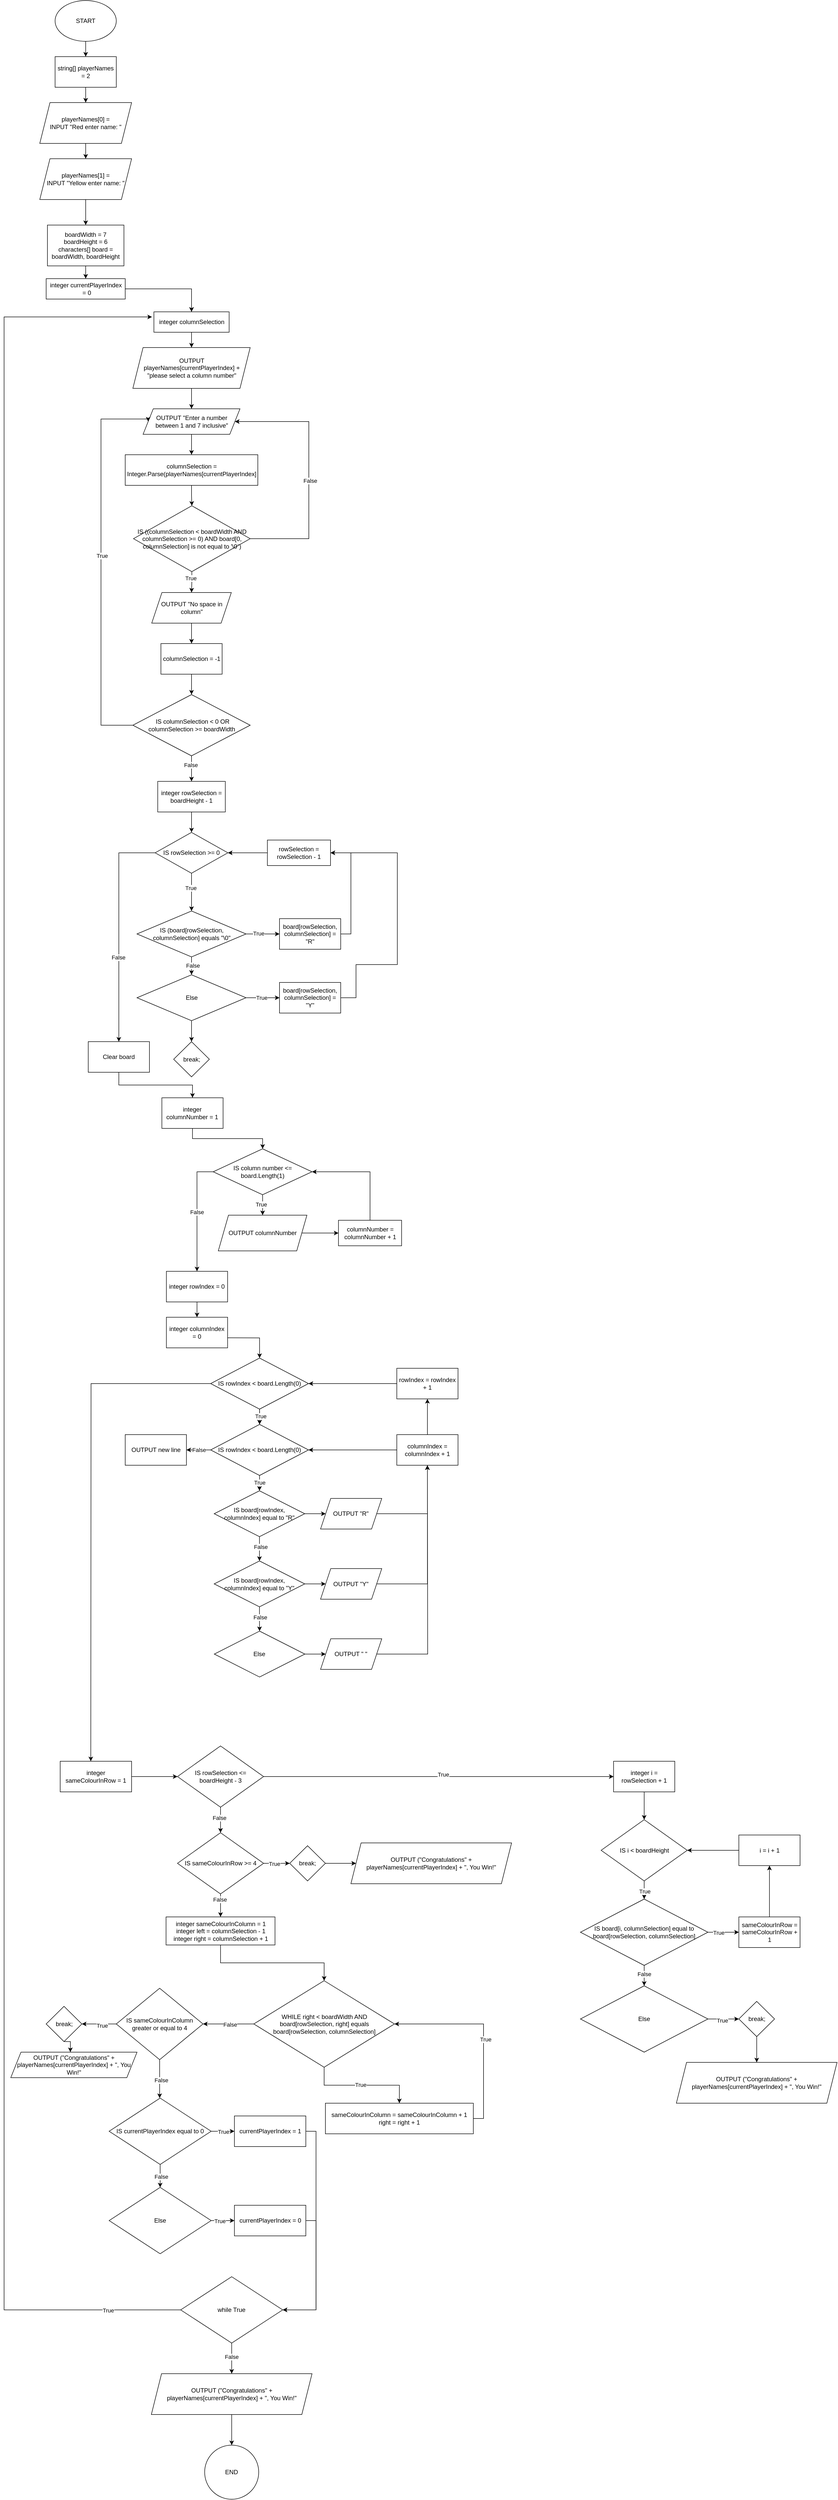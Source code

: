 <mxfile version="24.8.4">
  <diagram name="Page-1" id="pjpewN-Yp3IfkavCzUZb">
    <mxGraphModel dx="3585" dy="1865" grid="1" gridSize="10" guides="1" tooltips="1" connect="1" arrows="1" fold="1" page="1" pageScale="1" pageWidth="827" pageHeight="1169" math="0" shadow="0">
      <root>
        <mxCell id="0" />
        <mxCell id="1" parent="0" />
        <mxCell id="Q1-f9T-6cVv30_R7d4om-7" style="edgeStyle=orthogonalEdgeStyle;rounded=0;orthogonalLoop=1;jettySize=auto;html=1;exitX=0.5;exitY=1;exitDx=0;exitDy=0;entryX=0.5;entryY=0;entryDx=0;entryDy=0;" parent="1" source="JSjSHIye_wGC4dCE1tIP-1" target="Q1-f9T-6cVv30_R7d4om-3" edge="1">
          <mxGeometry relative="1" as="geometry" />
        </mxCell>
        <mxCell id="JSjSHIye_wGC4dCE1tIP-1" value="&lt;div&gt;START&lt;/div&gt;" style="ellipse;whiteSpace=wrap;html=1;labelBackgroundColor=none;" parent="1" vertex="1">
          <mxGeometry x="110" y="20" width="120" height="80" as="geometry" />
        </mxCell>
        <mxCell id="Q1-f9T-6cVv30_R7d4om-9" style="edgeStyle=orthogonalEdgeStyle;rounded=0;orthogonalLoop=1;jettySize=auto;html=1;exitX=0.5;exitY=1;exitDx=0;exitDy=0;entryX=0.5;entryY=0;entryDx=0;entryDy=0;" parent="1" source="Q1-f9T-6cVv30_R7d4om-1" target="Q1-f9T-6cVv30_R7d4om-4" edge="1">
          <mxGeometry relative="1" as="geometry" />
        </mxCell>
        <mxCell id="Q1-f9T-6cVv30_R7d4om-1" value="&lt;div&gt;&lt;div&gt;playerNames[0] =&lt;br&gt;&lt;/div&gt;INPUT &quot;Red enter name: &quot;&lt;/div&gt;" style="shape=parallelogram;perimeter=parallelogramPerimeter;whiteSpace=wrap;html=1;fixedSize=1;" parent="1" vertex="1">
          <mxGeometry x="80" y="220" width="180" height="80" as="geometry" />
        </mxCell>
        <mxCell id="Q1-f9T-6cVv30_R7d4om-8" style="edgeStyle=orthogonalEdgeStyle;rounded=0;orthogonalLoop=1;jettySize=auto;html=1;exitX=0.5;exitY=1;exitDx=0;exitDy=0;entryX=0.5;entryY=0;entryDx=0;entryDy=0;" parent="1" source="Q1-f9T-6cVv30_R7d4om-3" target="Q1-f9T-6cVv30_R7d4om-1" edge="1">
          <mxGeometry relative="1" as="geometry" />
        </mxCell>
        <mxCell id="Q1-f9T-6cVv30_R7d4om-3" value="string[] playerNames = 2" style="rounded=0;whiteSpace=wrap;html=1;" parent="1" vertex="1">
          <mxGeometry x="110" y="130" width="120" height="60" as="geometry" />
        </mxCell>
        <mxCell id="Q1-f9T-6cVv30_R7d4om-10" style="edgeStyle=orthogonalEdgeStyle;rounded=0;orthogonalLoop=1;jettySize=auto;html=1;exitX=0.5;exitY=1;exitDx=0;exitDy=0;entryX=0.5;entryY=0;entryDx=0;entryDy=0;" parent="1" source="Q1-f9T-6cVv30_R7d4om-4" target="Q1-f9T-6cVv30_R7d4om-5" edge="1">
          <mxGeometry relative="1" as="geometry" />
        </mxCell>
        <mxCell id="Q1-f9T-6cVv30_R7d4om-4" value="&lt;div&gt;playerNames[1] =&lt;br&gt;&lt;/div&gt;INPUT &quot;Yellow enter name: &quot;" style="shape=parallelogram;perimeter=parallelogramPerimeter;whiteSpace=wrap;html=1;fixedSize=1;" parent="1" vertex="1">
          <mxGeometry x="80" y="330" width="180" height="80" as="geometry" />
        </mxCell>
        <mxCell id="Q1-f9T-6cVv30_R7d4om-16" style="edgeStyle=orthogonalEdgeStyle;rounded=0;orthogonalLoop=1;jettySize=auto;html=1;exitX=0.5;exitY=1;exitDx=0;exitDy=0;entryX=0.5;entryY=0;entryDx=0;entryDy=0;" parent="1" source="Q1-f9T-6cVv30_R7d4om-5" target="Q1-f9T-6cVv30_R7d4om-15" edge="1">
          <mxGeometry relative="1" as="geometry" />
        </mxCell>
        <mxCell id="Q1-f9T-6cVv30_R7d4om-5" value="&lt;div&gt;boardWidth = 7&lt;/div&gt;&lt;div&gt;boardHeight = 6&lt;/div&gt;&lt;div&gt;characters[] board = boardWidth, boardHeight&lt;br&gt;&lt;/div&gt;" style="rounded=0;whiteSpace=wrap;html=1;" parent="1" vertex="1">
          <mxGeometry x="95" y="460" width="150" height="80" as="geometry" />
        </mxCell>
        <mxCell id="Q1-f9T-6cVv30_R7d4om-18" style="edgeStyle=orthogonalEdgeStyle;rounded=0;orthogonalLoop=1;jettySize=auto;html=1;exitX=0.5;exitY=1;exitDx=0;exitDy=0;entryX=0.5;entryY=0;entryDx=0;entryDy=0;" parent="1" source="Q1-f9T-6cVv30_R7d4om-12" target="Q1-f9T-6cVv30_R7d4om-14" edge="1">
          <mxGeometry relative="1" as="geometry" />
        </mxCell>
        <mxCell id="Q1-f9T-6cVv30_R7d4om-12" value="&lt;div&gt;integer columnSelection&lt;/div&gt;" style="rounded=0;whiteSpace=wrap;html=1;" parent="1" vertex="1">
          <mxGeometry x="303.75" y="630" width="147.5" height="40" as="geometry" />
        </mxCell>
        <mxCell id="Q1-f9T-6cVv30_R7d4om-27" style="edgeStyle=orthogonalEdgeStyle;rounded=0;orthogonalLoop=1;jettySize=auto;html=1;exitX=0.5;exitY=1;exitDx=0;exitDy=0;entryX=0.5;entryY=0;entryDx=0;entryDy=0;" parent="1" source="Q1-f9T-6cVv30_R7d4om-14" target="Q1-f9T-6cVv30_R7d4om-24" edge="1">
          <mxGeometry relative="1" as="geometry" />
        </mxCell>
        <mxCell id="Q1-f9T-6cVv30_R7d4om-14" value="OUTPUT playerNames[currentPlayerIndex] + &quot;please select a column number&quot;" style="shape=parallelogram;perimeter=parallelogramPerimeter;whiteSpace=wrap;html=1;fixedSize=1;" parent="1" vertex="1">
          <mxGeometry x="262.5" y="700" width="230" height="80" as="geometry" />
        </mxCell>
        <mxCell id="Q1-f9T-6cVv30_R7d4om-17" style="edgeStyle=orthogonalEdgeStyle;rounded=0;orthogonalLoop=1;jettySize=auto;html=1;exitX=0.5;exitY=1;exitDx=0;exitDy=0;entryX=0.5;entryY=0;entryDx=0;entryDy=0;" parent="1" target="Q1-f9T-6cVv30_R7d4om-12" edge="1">
          <mxGeometry relative="1" as="geometry">
            <mxPoint x="377.5" y="605" as="sourcePoint" />
          </mxGeometry>
        </mxCell>
        <mxCell id="2QlXgseeL8s3j6War9_M-63" style="edgeStyle=orthogonalEdgeStyle;rounded=0;orthogonalLoop=1;jettySize=auto;html=1;exitX=1;exitY=0.5;exitDx=0;exitDy=0;entryX=0.5;entryY=0;entryDx=0;entryDy=0;" edge="1" parent="1" source="Q1-f9T-6cVv30_R7d4om-15" target="Q1-f9T-6cVv30_R7d4om-12">
          <mxGeometry relative="1" as="geometry" />
        </mxCell>
        <mxCell id="Q1-f9T-6cVv30_R7d4om-15" value="&lt;div&gt;integer currentPlayerIndex&lt;/div&gt;&amp;nbsp;= 0" style="rounded=0;whiteSpace=wrap;html=1;" parent="1" vertex="1">
          <mxGeometry x="92.5" y="565" width="155" height="40" as="geometry" />
        </mxCell>
        <mxCell id="Q1-f9T-6cVv30_R7d4om-26" style="edgeStyle=orthogonalEdgeStyle;rounded=0;orthogonalLoop=1;jettySize=auto;html=1;exitX=0.5;exitY=1;exitDx=0;exitDy=0;entryX=0.5;entryY=0;entryDx=0;entryDy=0;" parent="1" source="Q1-f9T-6cVv30_R7d4om-24" target="Q1-f9T-6cVv30_R7d4om-25" edge="1">
          <mxGeometry relative="1" as="geometry" />
        </mxCell>
        <mxCell id="Q1-f9T-6cVv30_R7d4om-24" value="OUTPUT &quot;Enter a number between 1 and 7 inclusive&quot;" style="shape=parallelogram;perimeter=parallelogramPerimeter;whiteSpace=wrap;html=1;fixedSize=1;" parent="1" vertex="1">
          <mxGeometry x="282.5" y="820" width="190" height="50" as="geometry" />
        </mxCell>
        <mxCell id="Q1-f9T-6cVv30_R7d4om-29" style="edgeStyle=orthogonalEdgeStyle;rounded=0;orthogonalLoop=1;jettySize=auto;html=1;exitX=0.5;exitY=1;exitDx=0;exitDy=0;" parent="1" source="Q1-f9T-6cVv30_R7d4om-25" target="Q1-f9T-6cVv30_R7d4om-28" edge="1">
          <mxGeometry relative="1" as="geometry" />
        </mxCell>
        <mxCell id="Q1-f9T-6cVv30_R7d4om-25" value="columnSelection = Integer.Parse(playerNames[currentPlayerIndex] " style="rounded=0;whiteSpace=wrap;html=1;" parent="1" vertex="1">
          <mxGeometry x="247.5" y="910" width="260" height="60" as="geometry" />
        </mxCell>
        <mxCell id="Q1-f9T-6cVv30_R7d4om-45" style="edgeStyle=orthogonalEdgeStyle;rounded=0;orthogonalLoop=1;jettySize=auto;html=1;entryX=1;entryY=0.5;entryDx=0;entryDy=0;" parent="1" source="Q1-f9T-6cVv30_R7d4om-28" target="Q1-f9T-6cVv30_R7d4om-24" edge="1">
          <mxGeometry relative="1" as="geometry">
            <mxPoint x="607.5" y="850" as="targetPoint" />
            <Array as="points">
              <mxPoint x="607.5" y="845" />
            </Array>
          </mxGeometry>
        </mxCell>
        <mxCell id="Q1-f9T-6cVv30_R7d4om-46" value="False" style="edgeLabel;html=1;align=center;verticalAlign=middle;resizable=0;points=[];" parent="Q1-f9T-6cVv30_R7d4om-45" vertex="1" connectable="0">
          <mxGeometry x="-0.067" y="-2" relative="1" as="geometry">
            <mxPoint as="offset" />
          </mxGeometry>
        </mxCell>
        <mxCell id="Q1-f9T-6cVv30_R7d4om-48" style="edgeStyle=orthogonalEdgeStyle;rounded=0;orthogonalLoop=1;jettySize=auto;html=1;exitX=0.5;exitY=1;exitDx=0;exitDy=0;entryX=0.5;entryY=0;entryDx=0;entryDy=0;" parent="1" source="Q1-f9T-6cVv30_R7d4om-28" target="Q1-f9T-6cVv30_R7d4om-36" edge="1">
          <mxGeometry relative="1" as="geometry" />
        </mxCell>
        <mxCell id="Q1-f9T-6cVv30_R7d4om-49" value="True" style="edgeLabel;html=1;align=center;verticalAlign=middle;resizable=0;points=[];" parent="Q1-f9T-6cVv30_R7d4om-48" vertex="1" connectable="0">
          <mxGeometry x="-0.41" y="-2" relative="1" as="geometry">
            <mxPoint as="offset" />
          </mxGeometry>
        </mxCell>
        <mxCell id="Q1-f9T-6cVv30_R7d4om-28" value="IS ((columnSelection &amp;lt; boardWidth AND columnSelection &amp;gt;= 0) AND board[0, columnSelection] is not equal to &#39;\0`)" style="rhombus;whiteSpace=wrap;html=1;" parent="1" vertex="1">
          <mxGeometry x="263.76" y="1010" width="228.74" height="129" as="geometry" />
        </mxCell>
        <mxCell id="Q1-f9T-6cVv30_R7d4om-47" style="edgeStyle=orthogonalEdgeStyle;rounded=0;orthogonalLoop=1;jettySize=auto;html=1;exitX=0.5;exitY=1;exitDx=0;exitDy=0;entryX=0.5;entryY=0;entryDx=0;entryDy=0;" parent="1" source="Q1-f9T-6cVv30_R7d4om-36" target="Q1-f9T-6cVv30_R7d4om-37" edge="1">
          <mxGeometry relative="1" as="geometry" />
        </mxCell>
        <mxCell id="Q1-f9T-6cVv30_R7d4om-36" value="OUTPUT &quot;No space in column&quot;" style="shape=parallelogram;perimeter=parallelogramPerimeter;whiteSpace=wrap;html=1;fixedSize=1;" parent="1" vertex="1">
          <mxGeometry x="299.5" y="1180" width="156" height="60" as="geometry" />
        </mxCell>
        <mxCell id="2QlXgseeL8s3j6War9_M-5" style="edgeStyle=orthogonalEdgeStyle;rounded=0;orthogonalLoop=1;jettySize=auto;html=1;exitX=0.5;exitY=1;exitDx=0;exitDy=0;entryX=0.5;entryY=0;entryDx=0;entryDy=0;" edge="1" parent="1" source="Q1-f9T-6cVv30_R7d4om-37" target="Q1-f9T-6cVv30_R7d4om-50">
          <mxGeometry relative="1" as="geometry" />
        </mxCell>
        <mxCell id="Q1-f9T-6cVv30_R7d4om-37" value="columnSelection = -1" style="rounded=0;whiteSpace=wrap;html=1;" parent="1" vertex="1">
          <mxGeometry x="317.5" y="1280" width="120" height="60" as="geometry" />
        </mxCell>
        <mxCell id="2QlXgseeL8s3j6War9_M-3" style="edgeStyle=orthogonalEdgeStyle;rounded=0;orthogonalLoop=1;jettySize=auto;html=1;entryX=0;entryY=0.5;entryDx=0;entryDy=0;" edge="1" parent="1" source="Q1-f9T-6cVv30_R7d4om-50" target="Q1-f9T-6cVv30_R7d4om-24">
          <mxGeometry relative="1" as="geometry">
            <mxPoint x="160" y="840" as="targetPoint" />
            <Array as="points">
              <mxPoint x="200" y="1440" />
              <mxPoint x="200" y="840" />
              <mxPoint x="293" y="840" />
            </Array>
          </mxGeometry>
        </mxCell>
        <mxCell id="2QlXgseeL8s3j6War9_M-4" value="True" style="edgeLabel;html=1;align=center;verticalAlign=middle;resizable=0;points=[];" vertex="1" connectable="0" parent="2QlXgseeL8s3j6War9_M-3">
          <mxGeometry x="0.04" y="-2" relative="1" as="geometry">
            <mxPoint as="offset" />
          </mxGeometry>
        </mxCell>
        <mxCell id="2QlXgseeL8s3j6War9_M-7" style="edgeStyle=orthogonalEdgeStyle;rounded=0;orthogonalLoop=1;jettySize=auto;html=1;exitX=0.5;exitY=1;exitDx=0;exitDy=0;entryX=0.5;entryY=0;entryDx=0;entryDy=0;" edge="1" parent="1" source="Q1-f9T-6cVv30_R7d4om-50" target="2QlXgseeL8s3j6War9_M-6">
          <mxGeometry relative="1" as="geometry" />
        </mxCell>
        <mxCell id="2QlXgseeL8s3j6War9_M-8" value="False" style="edgeLabel;html=1;align=center;verticalAlign=middle;resizable=0;points=[];" vertex="1" connectable="0" parent="2QlXgseeL8s3j6War9_M-7">
          <mxGeometry x="-0.283" y="-2" relative="1" as="geometry">
            <mxPoint as="offset" />
          </mxGeometry>
        </mxCell>
        <mxCell id="Q1-f9T-6cVv30_R7d4om-50" value="&amp;nbsp;IS columnSelection &amp;lt; 0 OR columnSelection &amp;gt;= boardWidth" style="rhombus;whiteSpace=wrap;html=1;" parent="1" vertex="1">
          <mxGeometry x="262.5" y="1380" width="230" height="120" as="geometry" />
        </mxCell>
        <mxCell id="2QlXgseeL8s3j6War9_M-12" style="edgeStyle=orthogonalEdgeStyle;rounded=0;orthogonalLoop=1;jettySize=auto;html=1;exitX=0.5;exitY=1;exitDx=0;exitDy=0;entryX=0.5;entryY=0;entryDx=0;entryDy=0;" edge="1" parent="1" source="2QlXgseeL8s3j6War9_M-6" target="2QlXgseeL8s3j6War9_M-10">
          <mxGeometry relative="1" as="geometry" />
        </mxCell>
        <mxCell id="2QlXgseeL8s3j6War9_M-6" value="integer rowSelection = boardHeight - 1" style="rounded=0;whiteSpace=wrap;html=1;" vertex="1" parent="1">
          <mxGeometry x="311.25" y="1550" width="132.5" height="60" as="geometry" />
        </mxCell>
        <mxCell id="2QlXgseeL8s3j6War9_M-35" style="edgeStyle=orthogonalEdgeStyle;rounded=0;orthogonalLoop=1;jettySize=auto;html=1;exitX=0.5;exitY=1;exitDx=0;exitDy=0;entryX=0.5;entryY=0;entryDx=0;entryDy=0;" edge="1" parent="1" source="2QlXgseeL8s3j6War9_M-10" target="2QlXgseeL8s3j6War9_M-14">
          <mxGeometry relative="1" as="geometry" />
        </mxCell>
        <mxCell id="2QlXgseeL8s3j6War9_M-36" value="True" style="edgeLabel;html=1;align=center;verticalAlign=middle;resizable=0;points=[];" vertex="1" connectable="0" parent="2QlXgseeL8s3j6War9_M-35">
          <mxGeometry x="-0.232" y="-2" relative="1" as="geometry">
            <mxPoint as="offset" />
          </mxGeometry>
        </mxCell>
        <mxCell id="2QlXgseeL8s3j6War9_M-109" style="edgeStyle=orthogonalEdgeStyle;rounded=0;orthogonalLoop=1;jettySize=auto;html=1;exitX=0;exitY=0.5;exitDx=0;exitDy=0;entryX=0.5;entryY=0;entryDx=0;entryDy=0;" edge="1" parent="1" source="2QlXgseeL8s3j6War9_M-10" target="2QlXgseeL8s3j6War9_M-42">
          <mxGeometry relative="1" as="geometry" />
        </mxCell>
        <mxCell id="2QlXgseeL8s3j6War9_M-111" value="False" style="edgeLabel;html=1;align=center;verticalAlign=middle;resizable=0;points=[];" vertex="1" connectable="0" parent="2QlXgseeL8s3j6War9_M-109">
          <mxGeometry x="0.248" y="-1" relative="1" as="geometry">
            <mxPoint as="offset" />
          </mxGeometry>
        </mxCell>
        <mxCell id="2QlXgseeL8s3j6War9_M-10" value="IS rowSelection &amp;gt;= 0" style="rhombus;whiteSpace=wrap;html=1;" vertex="1" parent="1">
          <mxGeometry x="306.25" y="1650" width="142.5" height="80" as="geometry" />
        </mxCell>
        <mxCell id="2QlXgseeL8s3j6War9_M-18" style="edgeStyle=orthogonalEdgeStyle;rounded=0;orthogonalLoop=1;jettySize=auto;html=1;exitX=0.5;exitY=1;exitDx=0;exitDy=0;entryX=0.5;entryY=0;entryDx=0;entryDy=0;" edge="1" parent="1" source="2QlXgseeL8s3j6War9_M-14" target="2QlXgseeL8s3j6War9_M-17">
          <mxGeometry relative="1" as="geometry" />
        </mxCell>
        <mxCell id="2QlXgseeL8s3j6War9_M-38" value="False" style="edgeLabel;html=1;align=center;verticalAlign=middle;resizable=0;points=[];" vertex="1" connectable="0" parent="2QlXgseeL8s3j6War9_M-18">
          <mxGeometry x="-0.057" y="2" relative="1" as="geometry">
            <mxPoint as="offset" />
          </mxGeometry>
        </mxCell>
        <mxCell id="2QlXgseeL8s3j6War9_M-23" style="edgeStyle=orthogonalEdgeStyle;rounded=0;orthogonalLoop=1;jettySize=auto;html=1;exitX=1;exitY=0.5;exitDx=0;exitDy=0;entryX=0;entryY=0.5;entryDx=0;entryDy=0;" edge="1" parent="1" source="2QlXgseeL8s3j6War9_M-14" target="2QlXgseeL8s3j6War9_M-21">
          <mxGeometry relative="1" as="geometry" />
        </mxCell>
        <mxCell id="2QlXgseeL8s3j6War9_M-25" value="True" style="edgeLabel;html=1;align=center;verticalAlign=middle;resizable=0;points=[];" vertex="1" connectable="0" parent="2QlXgseeL8s3j6War9_M-23">
          <mxGeometry x="-0.257" y="1" relative="1" as="geometry">
            <mxPoint as="offset" />
          </mxGeometry>
        </mxCell>
        <mxCell id="2QlXgseeL8s3j6War9_M-14" value="IS (board[rowSelection, columnSelection] equals &quot;\0&quot;" style="rhombus;whiteSpace=wrap;html=1;" vertex="1" parent="1">
          <mxGeometry x="270.63" y="1804" width="213.75" height="90" as="geometry" />
        </mxCell>
        <mxCell id="2QlXgseeL8s3j6War9_M-24" style="edgeStyle=orthogonalEdgeStyle;rounded=0;orthogonalLoop=1;jettySize=auto;html=1;exitX=1;exitY=0.5;exitDx=0;exitDy=0;entryX=0;entryY=0.5;entryDx=0;entryDy=0;" edge="1" parent="1" source="2QlXgseeL8s3j6War9_M-17" target="2QlXgseeL8s3j6War9_M-22">
          <mxGeometry relative="1" as="geometry" />
        </mxCell>
        <mxCell id="2QlXgseeL8s3j6War9_M-26" value="True" style="edgeLabel;html=1;align=center;verticalAlign=middle;resizable=0;points=[];" vertex="1" connectable="0" parent="2QlXgseeL8s3j6War9_M-24">
          <mxGeometry x="-0.081" relative="1" as="geometry">
            <mxPoint as="offset" />
          </mxGeometry>
        </mxCell>
        <mxCell id="2QlXgseeL8s3j6War9_M-108" style="edgeStyle=orthogonalEdgeStyle;rounded=0;orthogonalLoop=1;jettySize=auto;html=1;exitX=0.5;exitY=1;exitDx=0;exitDy=0;entryX=0.5;entryY=0;entryDx=0;entryDy=0;" edge="1" parent="1" source="2QlXgseeL8s3j6War9_M-17" target="2QlXgseeL8s3j6War9_M-39">
          <mxGeometry relative="1" as="geometry" />
        </mxCell>
        <mxCell id="2QlXgseeL8s3j6War9_M-17" value="Else" style="rhombus;whiteSpace=wrap;html=1;" vertex="1" parent="1">
          <mxGeometry x="270.63" y="1929" width="213.75" height="90" as="geometry" />
        </mxCell>
        <mxCell id="2QlXgseeL8s3j6War9_M-32" style="edgeStyle=orthogonalEdgeStyle;rounded=0;orthogonalLoop=1;jettySize=auto;html=1;exitX=1;exitY=0.5;exitDx=0;exitDy=0;entryX=1;entryY=0.5;entryDx=0;entryDy=0;" edge="1" parent="1" source="2QlXgseeL8s3j6War9_M-21" target="2QlXgseeL8s3j6War9_M-30">
          <mxGeometry relative="1" as="geometry" />
        </mxCell>
        <mxCell id="2QlXgseeL8s3j6War9_M-21" value="board[rowSelection, columnSelection] = &quot;R&quot;" style="rounded=0;whiteSpace=wrap;html=1;" vertex="1" parent="1">
          <mxGeometry x="550" y="1819" width="120" height="60" as="geometry" />
        </mxCell>
        <mxCell id="2QlXgseeL8s3j6War9_M-34" style="edgeStyle=orthogonalEdgeStyle;rounded=0;orthogonalLoop=1;jettySize=auto;html=1;exitX=1;exitY=0.5;exitDx=0;exitDy=0;" edge="1" parent="1" source="2QlXgseeL8s3j6War9_M-22">
          <mxGeometry relative="1" as="geometry">
            <mxPoint x="650" y="1690" as="targetPoint" />
            <Array as="points">
              <mxPoint x="700" y="1974" />
              <mxPoint x="700" y="1909" />
              <mxPoint x="781" y="1909" />
              <mxPoint x="781" y="1690" />
            </Array>
          </mxGeometry>
        </mxCell>
        <mxCell id="2QlXgseeL8s3j6War9_M-22" value="board[rowSelection, columnSelection] = &quot;Y&quot;" style="rounded=0;whiteSpace=wrap;html=1;" vertex="1" parent="1">
          <mxGeometry x="550" y="1944" width="120" height="60" as="geometry" />
        </mxCell>
        <mxCell id="2QlXgseeL8s3j6War9_M-31" style="edgeStyle=orthogonalEdgeStyle;rounded=0;orthogonalLoop=1;jettySize=auto;html=1;exitX=0;exitY=0.5;exitDx=0;exitDy=0;entryX=1;entryY=0.5;entryDx=0;entryDy=0;" edge="1" parent="1" source="2QlXgseeL8s3j6War9_M-30" target="2QlXgseeL8s3j6War9_M-10">
          <mxGeometry relative="1" as="geometry" />
        </mxCell>
        <mxCell id="2QlXgseeL8s3j6War9_M-30" value="rowSelection = rowSelection - 1" style="rounded=0;whiteSpace=wrap;html=1;" vertex="1" parent="1">
          <mxGeometry x="526.25" y="1665" width="123.75" height="50" as="geometry" />
        </mxCell>
        <mxCell id="2QlXgseeL8s3j6War9_M-39" value="break;" style="rhombus;whiteSpace=wrap;html=1;" vertex="1" parent="1">
          <mxGeometry x="342.5" y="2060" width="70" height="69" as="geometry" />
        </mxCell>
        <mxCell id="2QlXgseeL8s3j6War9_M-47" style="edgeStyle=orthogonalEdgeStyle;rounded=0;orthogonalLoop=1;jettySize=auto;html=1;exitX=0.5;exitY=1;exitDx=0;exitDy=0;" edge="1" parent="1" source="2QlXgseeL8s3j6War9_M-42" target="2QlXgseeL8s3j6War9_M-46">
          <mxGeometry relative="1" as="geometry" />
        </mxCell>
        <mxCell id="2QlXgseeL8s3j6War9_M-42" value="Clear board" style="rounded=0;whiteSpace=wrap;html=1;" vertex="1" parent="1">
          <mxGeometry x="175" y="2060" width="120" height="60" as="geometry" />
        </mxCell>
        <mxCell id="2QlXgseeL8s3j6War9_M-60" style="edgeStyle=orthogonalEdgeStyle;rounded=0;orthogonalLoop=1;jettySize=auto;html=1;exitX=0.5;exitY=1;exitDx=0;exitDy=0;entryX=0.5;entryY=0;entryDx=0;entryDy=0;" edge="1" parent="1" source="2QlXgseeL8s3j6War9_M-44" target="2QlXgseeL8s3j6War9_M-50">
          <mxGeometry relative="1" as="geometry" />
        </mxCell>
        <mxCell id="2QlXgseeL8s3j6War9_M-62" value="True" style="edgeLabel;html=1;align=center;verticalAlign=middle;resizable=0;points=[];" vertex="1" connectable="0" parent="2QlXgseeL8s3j6War9_M-60">
          <mxGeometry x="-0.064" y="-3" relative="1" as="geometry">
            <mxPoint as="offset" />
          </mxGeometry>
        </mxCell>
        <mxCell id="2QlXgseeL8s3j6War9_M-112" style="edgeStyle=orthogonalEdgeStyle;rounded=0;orthogonalLoop=1;jettySize=auto;html=1;exitX=0;exitY=0.5;exitDx=0;exitDy=0;entryX=0.5;entryY=0;entryDx=0;entryDy=0;" edge="1" parent="1" source="2QlXgseeL8s3j6War9_M-44" target="2QlXgseeL8s3j6War9_M-66">
          <mxGeometry relative="1" as="geometry" />
        </mxCell>
        <mxCell id="2QlXgseeL8s3j6War9_M-113" value="False" style="edgeLabel;html=1;align=center;verticalAlign=middle;resizable=0;points=[];" vertex="1" connectable="0" parent="2QlXgseeL8s3j6War9_M-112">
          <mxGeometry x="-0.023" relative="1" as="geometry">
            <mxPoint as="offset" />
          </mxGeometry>
        </mxCell>
        <mxCell id="2QlXgseeL8s3j6War9_M-44" value="IS column number &amp;lt;= board.Length(1)" style="rhombus;whiteSpace=wrap;html=1;" vertex="1" parent="1">
          <mxGeometry x="420" y="2270" width="193.75" height="90" as="geometry" />
        </mxCell>
        <mxCell id="2QlXgseeL8s3j6War9_M-48" style="edgeStyle=orthogonalEdgeStyle;rounded=0;orthogonalLoop=1;jettySize=auto;html=1;exitX=0.5;exitY=1;exitDx=0;exitDy=0;entryX=0.5;entryY=0;entryDx=0;entryDy=0;" edge="1" parent="1" source="2QlXgseeL8s3j6War9_M-46" target="2QlXgseeL8s3j6War9_M-44">
          <mxGeometry relative="1" as="geometry" />
        </mxCell>
        <mxCell id="2QlXgseeL8s3j6War9_M-46" value="integer columnNumber = 1" style="rounded=0;whiteSpace=wrap;html=1;" vertex="1" parent="1">
          <mxGeometry x="319.37" y="2170" width="120" height="60" as="geometry" />
        </mxCell>
        <mxCell id="2QlXgseeL8s3j6War9_M-58" style="edgeStyle=orthogonalEdgeStyle;rounded=0;orthogonalLoop=1;jettySize=auto;html=1;exitX=1;exitY=0.5;exitDx=0;exitDy=0;entryX=0;entryY=0.5;entryDx=0;entryDy=0;" edge="1" parent="1" source="2QlXgseeL8s3j6War9_M-50" target="2QlXgseeL8s3j6War9_M-57">
          <mxGeometry relative="1" as="geometry" />
        </mxCell>
        <mxCell id="2QlXgseeL8s3j6War9_M-50" value="OUTPUT columnNumber" style="shape=parallelogram;perimeter=parallelogramPerimeter;whiteSpace=wrap;html=1;fixedSize=1;" vertex="1" parent="1">
          <mxGeometry x="430" y="2400" width="173.75" height="70" as="geometry" />
        </mxCell>
        <mxCell id="2QlXgseeL8s3j6War9_M-59" style="edgeStyle=orthogonalEdgeStyle;rounded=0;orthogonalLoop=1;jettySize=auto;html=1;exitX=0.5;exitY=0;exitDx=0;exitDy=0;entryX=1;entryY=0.5;entryDx=0;entryDy=0;" edge="1" parent="1" source="2QlXgseeL8s3j6War9_M-57" target="2QlXgseeL8s3j6War9_M-44">
          <mxGeometry relative="1" as="geometry" />
        </mxCell>
        <mxCell id="2QlXgseeL8s3j6War9_M-57" value="columnNumber = columnNumber + 1" style="rounded=0;whiteSpace=wrap;html=1;" vertex="1" parent="1">
          <mxGeometry x="665.62" y="2410" width="123.75" height="50" as="geometry" />
        </mxCell>
        <mxCell id="2QlXgseeL8s3j6War9_M-88" style="edgeStyle=orthogonalEdgeStyle;rounded=0;orthogonalLoop=1;jettySize=auto;html=1;exitX=0.5;exitY=1;exitDx=0;exitDy=0;entryX=0.5;entryY=0;entryDx=0;entryDy=0;" edge="1" parent="1" source="2QlXgseeL8s3j6War9_M-64" target="2QlXgseeL8s3j6War9_M-87">
          <mxGeometry relative="1" as="geometry" />
        </mxCell>
        <mxCell id="2QlXgseeL8s3j6War9_M-92" value="" style="edgeStyle=orthogonalEdgeStyle;rounded=0;orthogonalLoop=1;jettySize=auto;html=1;" edge="1" parent="1" source="2QlXgseeL8s3j6War9_M-64" target="2QlXgseeL8s3j6War9_M-87">
          <mxGeometry relative="1" as="geometry" />
        </mxCell>
        <mxCell id="2QlXgseeL8s3j6War9_M-93" value="True" style="edgeLabel;html=1;align=center;verticalAlign=middle;resizable=0;points=[];" vertex="1" connectable="0" parent="2QlXgseeL8s3j6War9_M-92">
          <mxGeometry x="-0.463" y="2" relative="1" as="geometry">
            <mxPoint as="offset" />
          </mxGeometry>
        </mxCell>
        <mxCell id="2QlXgseeL8s3j6War9_M-120" style="edgeStyle=orthogonalEdgeStyle;rounded=0;orthogonalLoop=1;jettySize=auto;html=1;exitX=0;exitY=0.5;exitDx=0;exitDy=0;" edge="1" parent="1" source="2QlXgseeL8s3j6War9_M-64">
          <mxGeometry relative="1" as="geometry">
            <mxPoint x="180" y="3470" as="targetPoint" />
          </mxGeometry>
        </mxCell>
        <mxCell id="2QlXgseeL8s3j6War9_M-64" value="IS rowIndex &amp;lt; board.Length(0)" style="rhombus;whiteSpace=wrap;html=1;" vertex="1" parent="1">
          <mxGeometry x="415" y="2680" width="191.87" height="100" as="geometry" />
        </mxCell>
        <mxCell id="2QlXgseeL8s3j6War9_M-68" style="edgeStyle=orthogonalEdgeStyle;rounded=0;orthogonalLoop=1;jettySize=auto;html=1;exitX=0.5;exitY=1;exitDx=0;exitDy=0;entryX=0.5;entryY=0;entryDx=0;entryDy=0;" edge="1" parent="1" target="2QlXgseeL8s3j6War9_M-64">
          <mxGeometry relative="1" as="geometry">
            <mxPoint x="390.73" y="2640" as="sourcePoint" />
          </mxGeometry>
        </mxCell>
        <mxCell id="2QlXgseeL8s3j6War9_M-91" style="edgeStyle=orthogonalEdgeStyle;rounded=0;orthogonalLoop=1;jettySize=auto;html=1;exitX=0.5;exitY=1;exitDx=0;exitDy=0;entryX=0.5;entryY=0;entryDx=0;entryDy=0;" edge="1" parent="1" source="2QlXgseeL8s3j6War9_M-66" target="2QlXgseeL8s3j6War9_M-90">
          <mxGeometry relative="1" as="geometry" />
        </mxCell>
        <mxCell id="2QlXgseeL8s3j6War9_M-66" value="integer rowIndex = 0 " style="rounded=0;whiteSpace=wrap;html=1;" vertex="1" parent="1">
          <mxGeometry x="328.24" y="2510" width="120" height="60" as="geometry" />
        </mxCell>
        <mxCell id="2QlXgseeL8s3j6War9_M-74" style="edgeStyle=orthogonalEdgeStyle;rounded=0;orthogonalLoop=1;jettySize=auto;html=1;exitX=1;exitY=0.5;exitDx=0;exitDy=0;entryX=0;entryY=0.5;entryDx=0;entryDy=0;" edge="1" parent="1" source="2QlXgseeL8s3j6War9_M-69" target="2QlXgseeL8s3j6War9_M-73">
          <mxGeometry relative="1" as="geometry" />
        </mxCell>
        <mxCell id="2QlXgseeL8s3j6War9_M-79" style="edgeStyle=orthogonalEdgeStyle;rounded=0;orthogonalLoop=1;jettySize=auto;html=1;exitX=0.5;exitY=1;exitDx=0;exitDy=0;entryX=0.5;entryY=0;entryDx=0;entryDy=0;" edge="1" parent="1" source="2QlXgseeL8s3j6War9_M-69" target="2QlXgseeL8s3j6War9_M-76">
          <mxGeometry relative="1" as="geometry" />
        </mxCell>
        <mxCell id="2QlXgseeL8s3j6War9_M-80" value="False" style="edgeLabel;html=1;align=center;verticalAlign=middle;resizable=0;points=[];" vertex="1" connectable="0" parent="2QlXgseeL8s3j6War9_M-79">
          <mxGeometry x="-0.189" y="2" relative="1" as="geometry">
            <mxPoint as="offset" />
          </mxGeometry>
        </mxCell>
        <mxCell id="2QlXgseeL8s3j6War9_M-69" value="IS board[rowIndex, columnIndex] equal to &quot;R&quot;" style="rhombus;whiteSpace=wrap;html=1;" vertex="1" parent="1">
          <mxGeometry x="421.99" y="2940" width="177.49" height="90" as="geometry" />
        </mxCell>
        <mxCell id="2QlXgseeL8s3j6War9_M-102" style="edgeStyle=orthogonalEdgeStyle;rounded=0;orthogonalLoop=1;jettySize=auto;html=1;exitX=1;exitY=0.5;exitDx=0;exitDy=0;entryX=0.5;entryY=1;entryDx=0;entryDy=0;" edge="1" parent="1" source="2QlXgseeL8s3j6War9_M-73" target="2QlXgseeL8s3j6War9_M-95">
          <mxGeometry relative="1" as="geometry" />
        </mxCell>
        <mxCell id="2QlXgseeL8s3j6War9_M-73" value="OUTPUT &quot;R&quot;" style="shape=parallelogram;perimeter=parallelogramPerimeter;whiteSpace=wrap;html=1;fixedSize=1;" vertex="1" parent="1">
          <mxGeometry x="630.49" y="2955" width="120" height="60" as="geometry" />
        </mxCell>
        <mxCell id="2QlXgseeL8s3j6War9_M-75" style="edgeStyle=orthogonalEdgeStyle;rounded=0;orthogonalLoop=1;jettySize=auto;html=1;exitX=1;exitY=0.5;exitDx=0;exitDy=0;entryX=0;entryY=0.5;entryDx=0;entryDy=0;" edge="1" parent="1" source="2QlXgseeL8s3j6War9_M-76" target="2QlXgseeL8s3j6War9_M-77">
          <mxGeometry relative="1" as="geometry" />
        </mxCell>
        <mxCell id="2QlXgseeL8s3j6War9_M-82" style="edgeStyle=orthogonalEdgeStyle;rounded=0;orthogonalLoop=1;jettySize=auto;html=1;exitX=0.5;exitY=1;exitDx=0;exitDy=0;entryX=0.5;entryY=0;entryDx=0;entryDy=0;" edge="1" parent="1" source="2QlXgseeL8s3j6War9_M-76" target="2QlXgseeL8s3j6War9_M-81">
          <mxGeometry relative="1" as="geometry" />
        </mxCell>
        <mxCell id="2QlXgseeL8s3j6War9_M-83" value="False" style="edgeLabel;html=1;align=center;verticalAlign=middle;resizable=0;points=[];" vertex="1" connectable="0" parent="2QlXgseeL8s3j6War9_M-82">
          <mxGeometry x="-0.148" y="1" relative="1" as="geometry">
            <mxPoint as="offset" />
          </mxGeometry>
        </mxCell>
        <mxCell id="2QlXgseeL8s3j6War9_M-76" value="IS board[rowIndex, columnIndex] equal to &quot;Y&quot;" style="rhombus;whiteSpace=wrap;html=1;" vertex="1" parent="1">
          <mxGeometry x="421.99" y="3077.5" width="177.49" height="90" as="geometry" />
        </mxCell>
        <mxCell id="2QlXgseeL8s3j6War9_M-103" style="edgeStyle=orthogonalEdgeStyle;rounded=0;orthogonalLoop=1;jettySize=auto;html=1;exitX=1;exitY=0.5;exitDx=0;exitDy=0;entryX=0.5;entryY=1;entryDx=0;entryDy=0;" edge="1" parent="1" source="2QlXgseeL8s3j6War9_M-77" target="2QlXgseeL8s3j6War9_M-95">
          <mxGeometry relative="1" as="geometry" />
        </mxCell>
        <mxCell id="2QlXgseeL8s3j6War9_M-77" value="OUTPUT &quot;Y&quot;" style="shape=parallelogram;perimeter=parallelogramPerimeter;whiteSpace=wrap;html=1;fixedSize=1;" vertex="1" parent="1">
          <mxGeometry x="630.49" y="3092.5" width="120" height="60" as="geometry" />
        </mxCell>
        <mxCell id="2QlXgseeL8s3j6War9_M-85" style="edgeStyle=orthogonalEdgeStyle;rounded=0;orthogonalLoop=1;jettySize=auto;html=1;exitX=1;exitY=0.5;exitDx=0;exitDy=0;" edge="1" parent="1" source="2QlXgseeL8s3j6War9_M-81" target="2QlXgseeL8s3j6War9_M-84">
          <mxGeometry relative="1" as="geometry" />
        </mxCell>
        <mxCell id="2QlXgseeL8s3j6War9_M-81" value="Else" style="rhombus;whiteSpace=wrap;html=1;" vertex="1" parent="1">
          <mxGeometry x="422.2" y="3215" width="177.49" height="90" as="geometry" />
        </mxCell>
        <mxCell id="2QlXgseeL8s3j6War9_M-104" style="edgeStyle=orthogonalEdgeStyle;rounded=0;orthogonalLoop=1;jettySize=auto;html=1;exitX=1;exitY=0.5;exitDx=0;exitDy=0;" edge="1" parent="1" source="2QlXgseeL8s3j6War9_M-84">
          <mxGeometry relative="1" as="geometry">
            <mxPoint x="840" y="2890" as="targetPoint" />
          </mxGeometry>
        </mxCell>
        <mxCell id="2QlXgseeL8s3j6War9_M-84" value="OUTPUT &quot; &quot;" style="shape=parallelogram;perimeter=parallelogramPerimeter;whiteSpace=wrap;html=1;fixedSize=1;" vertex="1" parent="1">
          <mxGeometry x="630.49" y="3230" width="120" height="60" as="geometry" />
        </mxCell>
        <mxCell id="2QlXgseeL8s3j6War9_M-89" style="edgeStyle=orthogonalEdgeStyle;rounded=0;orthogonalLoop=1;jettySize=auto;html=1;exitX=0.5;exitY=1;exitDx=0;exitDy=0;entryX=0.5;entryY=0;entryDx=0;entryDy=0;" edge="1" parent="1" source="2QlXgseeL8s3j6War9_M-87" target="2QlXgseeL8s3j6War9_M-69">
          <mxGeometry relative="1" as="geometry" />
        </mxCell>
        <mxCell id="2QlXgseeL8s3j6War9_M-94" value="True" style="edgeLabel;html=1;align=center;verticalAlign=middle;resizable=0;points=[];" vertex="1" connectable="0" parent="2QlXgseeL8s3j6War9_M-89">
          <mxGeometry x="-0.105" relative="1" as="geometry">
            <mxPoint as="offset" />
          </mxGeometry>
        </mxCell>
        <mxCell id="2QlXgseeL8s3j6War9_M-117" style="edgeStyle=orthogonalEdgeStyle;rounded=0;orthogonalLoop=1;jettySize=auto;html=1;exitX=0;exitY=0.5;exitDx=0;exitDy=0;entryX=1;entryY=0.5;entryDx=0;entryDy=0;" edge="1" parent="1" source="2QlXgseeL8s3j6War9_M-87" target="2QlXgseeL8s3j6War9_M-114">
          <mxGeometry relative="1" as="geometry" />
        </mxCell>
        <mxCell id="2QlXgseeL8s3j6War9_M-118" value="False" style="edgeLabel;html=1;align=center;verticalAlign=middle;resizable=0;points=[];" vertex="1" connectable="0" parent="2QlXgseeL8s3j6War9_M-117">
          <mxGeometry x="0.249" y="-1" relative="1" as="geometry">
            <mxPoint x="6" y="1" as="offset" />
          </mxGeometry>
        </mxCell>
        <mxCell id="2QlXgseeL8s3j6War9_M-87" value="IS rowIndex &amp;lt; board.Length(0)" style="rhombus;whiteSpace=wrap;html=1;" vertex="1" parent="1">
          <mxGeometry x="415.01" y="2810" width="191.87" height="100" as="geometry" />
        </mxCell>
        <mxCell id="2QlXgseeL8s3j6War9_M-90" value="integer columnIndex = 0 " style="rounded=0;whiteSpace=wrap;html=1;" vertex="1" parent="1">
          <mxGeometry x="328.24" y="2600" width="120" height="60" as="geometry" />
        </mxCell>
        <mxCell id="2QlXgseeL8s3j6War9_M-99" style="edgeStyle=orthogonalEdgeStyle;rounded=0;orthogonalLoop=1;jettySize=auto;html=1;exitX=0.5;exitY=0;exitDx=0;exitDy=0;entryX=0.5;entryY=1;entryDx=0;entryDy=0;" edge="1" parent="1" source="2QlXgseeL8s3j6War9_M-95" target="2QlXgseeL8s3j6War9_M-96">
          <mxGeometry relative="1" as="geometry" />
        </mxCell>
        <mxCell id="2QlXgseeL8s3j6War9_M-101" style="edgeStyle=orthogonalEdgeStyle;rounded=0;orthogonalLoop=1;jettySize=auto;html=1;exitX=0;exitY=0.5;exitDx=0;exitDy=0;entryX=1;entryY=0.5;entryDx=0;entryDy=0;" edge="1" parent="1" source="2QlXgseeL8s3j6War9_M-95" target="2QlXgseeL8s3j6War9_M-87">
          <mxGeometry relative="1" as="geometry" />
        </mxCell>
        <mxCell id="2QlXgseeL8s3j6War9_M-95" value="columnIndex = columnIndex + 1" style="rounded=0;whiteSpace=wrap;html=1;" vertex="1" parent="1">
          <mxGeometry x="780" y="2830" width="120" height="60" as="geometry" />
        </mxCell>
        <mxCell id="2QlXgseeL8s3j6War9_M-100" style="edgeStyle=orthogonalEdgeStyle;rounded=0;orthogonalLoop=1;jettySize=auto;html=1;exitX=0;exitY=0.5;exitDx=0;exitDy=0;entryX=1;entryY=0.5;entryDx=0;entryDy=0;" edge="1" parent="1" source="2QlXgseeL8s3j6War9_M-96" target="2QlXgseeL8s3j6War9_M-64">
          <mxGeometry relative="1" as="geometry" />
        </mxCell>
        <mxCell id="2QlXgseeL8s3j6War9_M-96" value="rowIndex = rowIndex + 1" style="rounded=0;whiteSpace=wrap;html=1;" vertex="1" parent="1">
          <mxGeometry x="780" y="2700" width="120" height="60" as="geometry" />
        </mxCell>
        <mxCell id="2QlXgseeL8s3j6War9_M-114" value="OUTPUT new line" style="rounded=0;whiteSpace=wrap;html=1;" vertex="1" parent="1">
          <mxGeometry x="247.5" y="2830" width="120" height="60" as="geometry" />
        </mxCell>
        <mxCell id="2QlXgseeL8s3j6War9_M-137" style="edgeStyle=orthogonalEdgeStyle;rounded=0;orthogonalLoop=1;jettySize=auto;html=1;exitX=1;exitY=0.5;exitDx=0;exitDy=0;entryX=0;entryY=0.5;entryDx=0;entryDy=0;" edge="1" parent="1" source="2QlXgseeL8s3j6War9_M-121" target="2QlXgseeL8s3j6War9_M-122">
          <mxGeometry relative="1" as="geometry" />
        </mxCell>
        <mxCell id="2QlXgseeL8s3j6War9_M-121" value="integer sameColourInRow = 1" style="rounded=0;whiteSpace=wrap;html=1;" vertex="1" parent="1">
          <mxGeometry x="120" y="3470" width="140" height="60" as="geometry" />
        </mxCell>
        <mxCell id="2QlXgseeL8s3j6War9_M-145" style="edgeStyle=orthogonalEdgeStyle;rounded=0;orthogonalLoop=1;jettySize=auto;html=1;exitX=1;exitY=0.5;exitDx=0;exitDy=0;entryX=0;entryY=0.5;entryDx=0;entryDy=0;" edge="1" parent="1" source="2QlXgseeL8s3j6War9_M-122" target="2QlXgseeL8s3j6War9_M-132">
          <mxGeometry relative="1" as="geometry">
            <mxPoint x="900" y="3500" as="targetPoint" />
          </mxGeometry>
        </mxCell>
        <mxCell id="2QlXgseeL8s3j6War9_M-146" value="True" style="edgeLabel;html=1;align=center;verticalAlign=middle;resizable=0;points=[];" vertex="1" connectable="0" parent="2QlXgseeL8s3j6War9_M-145">
          <mxGeometry x="0.024" y="4" relative="1" as="geometry">
            <mxPoint as="offset" />
          </mxGeometry>
        </mxCell>
        <mxCell id="2QlXgseeL8s3j6War9_M-148" style="edgeStyle=orthogonalEdgeStyle;rounded=0;orthogonalLoop=1;jettySize=auto;html=1;exitX=0.5;exitY=1;exitDx=0;exitDy=0;" edge="1" parent="1" source="2QlXgseeL8s3j6War9_M-122" target="2QlXgseeL8s3j6War9_M-147">
          <mxGeometry relative="1" as="geometry" />
        </mxCell>
        <mxCell id="2QlXgseeL8s3j6War9_M-149" value="False" style="edgeLabel;html=1;align=center;verticalAlign=middle;resizable=0;points=[];" vertex="1" connectable="0" parent="2QlXgseeL8s3j6War9_M-148">
          <mxGeometry x="-0.18" y="-3" relative="1" as="geometry">
            <mxPoint as="offset" />
          </mxGeometry>
        </mxCell>
        <mxCell id="2QlXgseeL8s3j6War9_M-122" value="IS rowSelection &amp;lt;= boardHeight - 3 " style="rhombus;whiteSpace=wrap;html=1;" vertex="1" parent="1">
          <mxGeometry x="350" y="3440" width="168.75" height="120" as="geometry" />
        </mxCell>
        <mxCell id="2QlXgseeL8s3j6War9_M-140" style="edgeStyle=orthogonalEdgeStyle;rounded=0;orthogonalLoop=1;jettySize=auto;html=1;exitX=0.5;exitY=1;exitDx=0;exitDy=0;entryX=0.5;entryY=0;entryDx=0;entryDy=0;" edge="1" parent="1" source="2QlXgseeL8s3j6War9_M-132" target="2QlXgseeL8s3j6War9_M-139">
          <mxGeometry relative="1" as="geometry" />
        </mxCell>
        <mxCell id="2QlXgseeL8s3j6War9_M-132" value="integer i = rowSelection + 1" style="rounded=0;whiteSpace=wrap;html=1;" vertex="1" parent="1">
          <mxGeometry x="1205" y="3470" width="120" height="60" as="geometry" />
        </mxCell>
        <mxCell id="2QlXgseeL8s3j6War9_M-155" style="edgeStyle=orthogonalEdgeStyle;rounded=0;orthogonalLoop=1;jettySize=auto;html=1;exitX=0.5;exitY=1;exitDx=0;exitDy=0;entryX=0.5;entryY=0;entryDx=0;entryDy=0;" edge="1" parent="1" source="2QlXgseeL8s3j6War9_M-139" target="2QlXgseeL8s3j6War9_M-154">
          <mxGeometry relative="1" as="geometry" />
        </mxCell>
        <mxCell id="2QlXgseeL8s3j6War9_M-156" value="True" style="edgeLabel;html=1;align=center;verticalAlign=middle;resizable=0;points=[];" vertex="1" connectable="0" parent="2QlXgseeL8s3j6War9_M-155">
          <mxGeometry x="0.117" y="1" relative="1" as="geometry">
            <mxPoint as="offset" />
          </mxGeometry>
        </mxCell>
        <mxCell id="2QlXgseeL8s3j6War9_M-139" value="IS i &amp;lt; boardHeight" style="rhombus;whiteSpace=wrap;html=1;" vertex="1" parent="1">
          <mxGeometry x="1180.62" y="3584.5" width="168.75" height="120" as="geometry" />
        </mxCell>
        <mxCell id="2QlXgseeL8s3j6War9_M-152" style="edgeStyle=orthogonalEdgeStyle;rounded=0;orthogonalLoop=1;jettySize=auto;html=1;exitX=1;exitY=0.5;exitDx=0;exitDy=0;entryX=0;entryY=0.5;entryDx=0;entryDy=0;" edge="1" parent="1" source="2QlXgseeL8s3j6War9_M-147" target="2QlXgseeL8s3j6War9_M-151">
          <mxGeometry relative="1" as="geometry" />
        </mxCell>
        <mxCell id="2QlXgseeL8s3j6War9_M-153" value="True" style="edgeLabel;html=1;align=center;verticalAlign=middle;resizable=0;points=[];" vertex="1" connectable="0" parent="2QlXgseeL8s3j6War9_M-152">
          <mxGeometry x="-0.185" y="-1" relative="1" as="geometry">
            <mxPoint as="offset" />
          </mxGeometry>
        </mxCell>
        <mxCell id="2QlXgseeL8s3j6War9_M-201" style="edgeStyle=orthogonalEdgeStyle;rounded=0;orthogonalLoop=1;jettySize=auto;html=1;exitX=0.5;exitY=1;exitDx=0;exitDy=0;entryX=0.5;entryY=0;entryDx=0;entryDy=0;" edge="1" parent="1" source="2QlXgseeL8s3j6War9_M-147" target="2QlXgseeL8s3j6War9_M-200">
          <mxGeometry relative="1" as="geometry" />
        </mxCell>
        <mxCell id="2QlXgseeL8s3j6War9_M-204" value="False" style="edgeLabel;html=1;align=center;verticalAlign=middle;resizable=0;points=[];" vertex="1" connectable="0" parent="2QlXgseeL8s3j6War9_M-201">
          <mxGeometry x="-0.533" y="-2" relative="1" as="geometry">
            <mxPoint as="offset" />
          </mxGeometry>
        </mxCell>
        <mxCell id="2QlXgseeL8s3j6War9_M-147" value="IS sameColourInRow &amp;gt;= 4" style="rhombus;whiteSpace=wrap;html=1;" vertex="1" parent="1">
          <mxGeometry x="350" y="3610" width="168.75" height="120" as="geometry" />
        </mxCell>
        <mxCell id="2QlXgseeL8s3j6War9_M-221" style="edgeStyle=orthogonalEdgeStyle;rounded=0;orthogonalLoop=1;jettySize=auto;html=1;exitX=1;exitY=0.5;exitDx=0;exitDy=0;" edge="1" parent="1" source="2QlXgseeL8s3j6War9_M-151" target="2QlXgseeL8s3j6War9_M-220">
          <mxGeometry relative="1" as="geometry" />
        </mxCell>
        <mxCell id="2QlXgseeL8s3j6War9_M-151" value="break;" style="rhombus;whiteSpace=wrap;html=1;" vertex="1" parent="1">
          <mxGeometry x="570" y="3635.5" width="70" height="69" as="geometry" />
        </mxCell>
        <mxCell id="2QlXgseeL8s3j6War9_M-158" style="edgeStyle=orthogonalEdgeStyle;rounded=0;orthogonalLoop=1;jettySize=auto;html=1;exitX=1;exitY=0.5;exitDx=0;exitDy=0;entryX=0;entryY=0.5;entryDx=0;entryDy=0;" edge="1" parent="1" source="2QlXgseeL8s3j6War9_M-154" target="2QlXgseeL8s3j6War9_M-157">
          <mxGeometry relative="1" as="geometry" />
        </mxCell>
        <mxCell id="2QlXgseeL8s3j6War9_M-159" value="True" style="edgeLabel;html=1;align=center;verticalAlign=middle;resizable=0;points=[];" vertex="1" connectable="0" parent="2QlXgseeL8s3j6War9_M-158">
          <mxGeometry x="-0.32" y="-1" relative="1" as="geometry">
            <mxPoint as="offset" />
          </mxGeometry>
        </mxCell>
        <mxCell id="2QlXgseeL8s3j6War9_M-169" style="edgeStyle=orthogonalEdgeStyle;rounded=0;orthogonalLoop=1;jettySize=auto;html=1;exitX=0.5;exitY=1;exitDx=0;exitDy=0;entryX=0.5;entryY=0;entryDx=0;entryDy=0;" edge="1" parent="1" source="2QlXgseeL8s3j6War9_M-154" target="2QlXgseeL8s3j6War9_M-160">
          <mxGeometry relative="1" as="geometry" />
        </mxCell>
        <mxCell id="2QlXgseeL8s3j6War9_M-170" value="False" style="edgeLabel;html=1;align=center;verticalAlign=middle;resizable=0;points=[];" vertex="1" connectable="0" parent="2QlXgseeL8s3j6War9_M-169">
          <mxGeometry x="-0.167" relative="1" as="geometry">
            <mxPoint as="offset" />
          </mxGeometry>
        </mxCell>
        <mxCell id="2QlXgseeL8s3j6War9_M-154" value="IS board[i, columnSelection] equal to board[rowSelection, columnSelection]" style="rhombus;whiteSpace=wrap;html=1;" vertex="1" parent="1">
          <mxGeometry x="1140" y="3740" width="250" height="130" as="geometry" />
        </mxCell>
        <mxCell id="2QlXgseeL8s3j6War9_M-166" style="edgeStyle=orthogonalEdgeStyle;rounded=0;orthogonalLoop=1;jettySize=auto;html=1;exitX=0.5;exitY=0;exitDx=0;exitDy=0;entryX=0.5;entryY=1;entryDx=0;entryDy=0;" edge="1" parent="1" source="2QlXgseeL8s3j6War9_M-157" target="2QlXgseeL8s3j6War9_M-165">
          <mxGeometry relative="1" as="geometry" />
        </mxCell>
        <mxCell id="2QlXgseeL8s3j6War9_M-157" value="sameColourInRow = sameColourInRow + 1" style="rounded=0;whiteSpace=wrap;html=1;" vertex="1" parent="1">
          <mxGeometry x="1450.62" y="3775" width="120" height="60" as="geometry" />
        </mxCell>
        <mxCell id="2QlXgseeL8s3j6War9_M-162" style="edgeStyle=orthogonalEdgeStyle;rounded=0;orthogonalLoop=1;jettySize=auto;html=1;exitX=1;exitY=0.5;exitDx=0;exitDy=0;entryX=0;entryY=0.5;entryDx=0;entryDy=0;" edge="1" parent="1" source="2QlXgseeL8s3j6War9_M-160">
          <mxGeometry relative="1" as="geometry">
            <mxPoint x="1450.62" y="3975" as="targetPoint" />
          </mxGeometry>
        </mxCell>
        <mxCell id="2QlXgseeL8s3j6War9_M-164" value="True" style="edgeLabel;html=1;align=center;verticalAlign=middle;resizable=0;points=[];" vertex="1" connectable="0" parent="2QlXgseeL8s3j6War9_M-162">
          <mxGeometry x="-0.08" y="-3" relative="1" as="geometry">
            <mxPoint as="offset" />
          </mxGeometry>
        </mxCell>
        <mxCell id="2QlXgseeL8s3j6War9_M-160" value="Else" style="rhombus;whiteSpace=wrap;html=1;" vertex="1" parent="1">
          <mxGeometry x="1140" y="3910" width="250" height="130" as="geometry" />
        </mxCell>
        <mxCell id="2QlXgseeL8s3j6War9_M-219" style="edgeStyle=orthogonalEdgeStyle;rounded=0;orthogonalLoop=1;jettySize=auto;html=1;exitX=0.5;exitY=1;exitDx=0;exitDy=0;entryX=0.5;entryY=0;entryDx=0;entryDy=0;" edge="1" parent="1" source="2QlXgseeL8s3j6War9_M-163" target="2QlXgseeL8s3j6War9_M-218">
          <mxGeometry relative="1" as="geometry" />
        </mxCell>
        <mxCell id="2QlXgseeL8s3j6War9_M-163" value="break;" style="rhombus;whiteSpace=wrap;html=1;" vertex="1" parent="1">
          <mxGeometry x="1450.62" y="3940.5" width="70" height="69" as="geometry" />
        </mxCell>
        <mxCell id="2QlXgseeL8s3j6War9_M-168" style="edgeStyle=orthogonalEdgeStyle;rounded=0;orthogonalLoop=1;jettySize=auto;html=1;exitX=0;exitY=0.5;exitDx=0;exitDy=0;entryX=1;entryY=0.5;entryDx=0;entryDy=0;" edge="1" parent="1" source="2QlXgseeL8s3j6War9_M-165" target="2QlXgseeL8s3j6War9_M-139">
          <mxGeometry relative="1" as="geometry" />
        </mxCell>
        <mxCell id="2QlXgseeL8s3j6War9_M-165" value="i = i + 1" style="rounded=0;whiteSpace=wrap;html=1;" vertex="1" parent="1">
          <mxGeometry x="1450.62" y="3614.5" width="120" height="60" as="geometry" />
        </mxCell>
        <mxCell id="2QlXgseeL8s3j6War9_M-176" style="edgeStyle=orthogonalEdgeStyle;rounded=0;orthogonalLoop=1;jettySize=auto;html=1;exitX=1;exitY=0.5;exitDx=0;exitDy=0;entryX=0;entryY=0.5;entryDx=0;entryDy=0;" edge="1" parent="1" source="2QlXgseeL8s3j6War9_M-172" target="2QlXgseeL8s3j6War9_M-175">
          <mxGeometry relative="1" as="geometry" />
        </mxCell>
        <mxCell id="2QlXgseeL8s3j6War9_M-188" value="True" style="edgeLabel;html=1;align=center;verticalAlign=middle;resizable=0;points=[];" vertex="1" connectable="0" parent="2QlXgseeL8s3j6War9_M-176">
          <mxGeometry x="0.061" y="-1" relative="1" as="geometry">
            <mxPoint as="offset" />
          </mxGeometry>
        </mxCell>
        <mxCell id="2QlXgseeL8s3j6War9_M-184" style="edgeStyle=orthogonalEdgeStyle;rounded=0;orthogonalLoop=1;jettySize=auto;html=1;exitX=0.5;exitY=1;exitDx=0;exitDy=0;entryX=0.5;entryY=0;entryDx=0;entryDy=0;" edge="1" parent="1" source="2QlXgseeL8s3j6War9_M-172" target="2QlXgseeL8s3j6War9_M-177">
          <mxGeometry relative="1" as="geometry" />
        </mxCell>
        <mxCell id="2QlXgseeL8s3j6War9_M-185" value="False" style="edgeLabel;html=1;align=center;verticalAlign=middle;resizable=0;points=[];" vertex="1" connectable="0" parent="2QlXgseeL8s3j6War9_M-184">
          <mxGeometry x="0.04" y="2" relative="1" as="geometry">
            <mxPoint as="offset" />
          </mxGeometry>
        </mxCell>
        <mxCell id="2QlXgseeL8s3j6War9_M-172" value="IS currentPlayerIndex equal to 0" style="rhombus;whiteSpace=wrap;html=1;" vertex="1" parent="1">
          <mxGeometry x="216" y="4130" width="200" height="130" as="geometry" />
        </mxCell>
        <mxCell id="2QlXgseeL8s3j6War9_M-230" style="edgeStyle=orthogonalEdgeStyle;rounded=0;orthogonalLoop=1;jettySize=auto;html=1;exitX=1;exitY=0.5;exitDx=0;exitDy=0;entryX=1;entryY=0.5;entryDx=0;entryDy=0;" edge="1" parent="1" source="2QlXgseeL8s3j6War9_M-175" target="2QlXgseeL8s3j6War9_M-190">
          <mxGeometry relative="1" as="geometry" />
        </mxCell>
        <mxCell id="2QlXgseeL8s3j6War9_M-175" value="currentPlayerIndex = 1" style="rounded=0;whiteSpace=wrap;html=1;" vertex="1" parent="1">
          <mxGeometry x="461.62" y="4165" width="140" height="60" as="geometry" />
        </mxCell>
        <mxCell id="2QlXgseeL8s3j6War9_M-187" style="edgeStyle=orthogonalEdgeStyle;rounded=0;orthogonalLoop=1;jettySize=auto;html=1;exitX=1;exitY=0.5;exitDx=0;exitDy=0;entryX=0;entryY=0.5;entryDx=0;entryDy=0;" edge="1" parent="1" source="2QlXgseeL8s3j6War9_M-177" target="2QlXgseeL8s3j6War9_M-186">
          <mxGeometry relative="1" as="geometry" />
        </mxCell>
        <mxCell id="2QlXgseeL8s3j6War9_M-189" value="True" style="edgeLabel;html=1;align=center;verticalAlign=middle;resizable=0;points=[];" vertex="1" connectable="0" parent="2QlXgseeL8s3j6War9_M-187">
          <mxGeometry x="-0.271" y="-1" relative="1" as="geometry">
            <mxPoint as="offset" />
          </mxGeometry>
        </mxCell>
        <mxCell id="2QlXgseeL8s3j6War9_M-177" value="Else" style="rhombus;whiteSpace=wrap;html=1;" vertex="1" parent="1">
          <mxGeometry x="216" y="4305" width="200" height="130" as="geometry" />
        </mxCell>
        <mxCell id="2QlXgseeL8s3j6War9_M-232" style="edgeStyle=orthogonalEdgeStyle;rounded=0;orthogonalLoop=1;jettySize=auto;html=1;exitX=1;exitY=0.5;exitDx=0;exitDy=0;entryX=1;entryY=0.5;entryDx=0;entryDy=0;" edge="1" parent="1" source="2QlXgseeL8s3j6War9_M-186" target="2QlXgseeL8s3j6War9_M-190">
          <mxGeometry relative="1" as="geometry" />
        </mxCell>
        <mxCell id="2QlXgseeL8s3j6War9_M-186" value="currentPlayerIndex = 0" style="rounded=0;whiteSpace=wrap;html=1;" vertex="1" parent="1">
          <mxGeometry x="461.62" y="4340" width="140" height="60" as="geometry" />
        </mxCell>
        <mxCell id="2QlXgseeL8s3j6War9_M-192" style="edgeStyle=orthogonalEdgeStyle;rounded=0;orthogonalLoop=1;jettySize=auto;html=1;exitX=0;exitY=0.5;exitDx=0;exitDy=0;" edge="1" parent="1" source="2QlXgseeL8s3j6War9_M-190">
          <mxGeometry relative="1" as="geometry">
            <mxPoint x="300" y="640" as="targetPoint" />
            <Array as="points">
              <mxPoint x="10" y="4545" />
              <mxPoint x="10" y="640" />
            </Array>
          </mxGeometry>
        </mxCell>
        <mxCell id="2QlXgseeL8s3j6War9_M-193" value="True" style="edgeLabel;html=1;align=center;verticalAlign=middle;resizable=0;points=[];" vertex="1" connectable="0" parent="2QlXgseeL8s3j6War9_M-192">
          <mxGeometry x="-0.937" y="1" relative="1" as="geometry">
            <mxPoint as="offset" />
          </mxGeometry>
        </mxCell>
        <mxCell id="2QlXgseeL8s3j6War9_M-195" style="edgeStyle=orthogonalEdgeStyle;rounded=0;orthogonalLoop=1;jettySize=auto;html=1;exitX=0.5;exitY=1;exitDx=0;exitDy=0;entryX=0.5;entryY=0;entryDx=0;entryDy=0;" edge="1" parent="1" source="2QlXgseeL8s3j6War9_M-190" target="2QlXgseeL8s3j6War9_M-194">
          <mxGeometry relative="1" as="geometry" />
        </mxCell>
        <mxCell id="2QlXgseeL8s3j6War9_M-196" value="False" style="edgeLabel;html=1;align=center;verticalAlign=middle;resizable=0;points=[];" vertex="1" connectable="0" parent="2QlXgseeL8s3j6War9_M-195">
          <mxGeometry x="-0.114" y="-1" relative="1" as="geometry">
            <mxPoint as="offset" />
          </mxGeometry>
        </mxCell>
        <mxCell id="2QlXgseeL8s3j6War9_M-190" value="while True" style="rhombus;whiteSpace=wrap;html=1;" vertex="1" parent="1">
          <mxGeometry x="356.25" y="4480" width="200" height="130" as="geometry" />
        </mxCell>
        <mxCell id="2QlXgseeL8s3j6War9_M-198" style="edgeStyle=orthogonalEdgeStyle;rounded=0;orthogonalLoop=1;jettySize=auto;html=1;exitX=0.5;exitY=1;exitDx=0;exitDy=0;entryX=0;entryY=0.5;entryDx=0;entryDy=0;" edge="1" parent="1" source="2QlXgseeL8s3j6War9_M-194" target="2QlXgseeL8s3j6War9_M-197">
          <mxGeometry relative="1" as="geometry" />
        </mxCell>
        <mxCell id="2QlXgseeL8s3j6War9_M-194" value="OUTPUT (&quot;Congratulations&quot; + playerNames[currentPlayerIndex] + &quot;, You Win!&quot;" style="shape=parallelogram;perimeter=parallelogramPerimeter;whiteSpace=wrap;html=1;fixedSize=1;" vertex="1" parent="1">
          <mxGeometry x="298.75" y="4670" width="315" height="80" as="geometry" />
        </mxCell>
        <mxCell id="2QlXgseeL8s3j6War9_M-197" value="END" style="ellipse;whiteSpace=wrap;html=1;aspect=fixed;direction=south;" vertex="1" parent="1">
          <mxGeometry x="403.25" y="4810" width="106" height="106" as="geometry" />
        </mxCell>
        <mxCell id="2QlXgseeL8s3j6War9_M-203" style="edgeStyle=orthogonalEdgeStyle;rounded=0;orthogonalLoop=1;jettySize=auto;html=1;exitX=0.5;exitY=1;exitDx=0;exitDy=0;entryX=0.5;entryY=0;entryDx=0;entryDy=0;" edge="1" parent="1" source="2QlXgseeL8s3j6War9_M-200" target="2QlXgseeL8s3j6War9_M-202">
          <mxGeometry relative="1" as="geometry" />
        </mxCell>
        <mxCell id="2QlXgseeL8s3j6War9_M-200" value="&lt;div&gt;integer sameColourInColumn = 1&lt;br&gt;&lt;/div&gt;&lt;div&gt;integer left = columnSelection - 1&lt;/div&gt;&lt;div&gt;integer right = columnSelection + 1&lt;br&gt;&lt;/div&gt;" style="rounded=0;whiteSpace=wrap;html=1;" vertex="1" parent="1">
          <mxGeometry x="327.56" y="3775" width="213.62" height="55" as="geometry" />
        </mxCell>
        <mxCell id="2QlXgseeL8s3j6War9_M-210" style="edgeStyle=orthogonalEdgeStyle;rounded=0;orthogonalLoop=1;jettySize=auto;html=1;entryX=0.5;entryY=0;entryDx=0;entryDy=0;" edge="1" parent="1" source="2QlXgseeL8s3j6War9_M-202" target="2QlXgseeL8s3j6War9_M-205">
          <mxGeometry relative="1" as="geometry" />
        </mxCell>
        <mxCell id="2QlXgseeL8s3j6War9_M-211" value="True" style="edgeLabel;html=1;align=center;verticalAlign=middle;resizable=0;points=[];" vertex="1" connectable="0" parent="2QlXgseeL8s3j6War9_M-210">
          <mxGeometry x="-0.024" y="1" relative="1" as="geometry">
            <mxPoint as="offset" />
          </mxGeometry>
        </mxCell>
        <mxCell id="2QlXgseeL8s3j6War9_M-213" style="edgeStyle=orthogonalEdgeStyle;rounded=0;orthogonalLoop=1;jettySize=auto;html=1;exitX=0;exitY=0.5;exitDx=0;exitDy=0;entryX=1;entryY=0.5;entryDx=0;entryDy=0;" edge="1" parent="1" source="2QlXgseeL8s3j6War9_M-202" target="2QlXgseeL8s3j6War9_M-212">
          <mxGeometry relative="1" as="geometry" />
        </mxCell>
        <mxCell id="2QlXgseeL8s3j6War9_M-214" value="False" style="edgeLabel;html=1;align=center;verticalAlign=middle;resizable=0;points=[];" vertex="1" connectable="0" parent="2QlXgseeL8s3j6War9_M-213">
          <mxGeometry x="-0.064" y="1" relative="1" as="geometry">
            <mxPoint as="offset" />
          </mxGeometry>
        </mxCell>
        <mxCell id="2QlXgseeL8s3j6War9_M-202" value="WHILE right &amp;lt; boardWidth AND board[rowSelection, right] equals board[rowSelection, columnSelection]" style="rhombus;whiteSpace=wrap;html=1;" vertex="1" parent="1">
          <mxGeometry x="499.62" y="3900" width="275.75" height="169.5" as="geometry" />
        </mxCell>
        <mxCell id="2QlXgseeL8s3j6War9_M-208" style="edgeStyle=orthogonalEdgeStyle;rounded=0;orthogonalLoop=1;jettySize=auto;html=1;exitX=1;exitY=0.5;exitDx=0;exitDy=0;entryX=1;entryY=0.5;entryDx=0;entryDy=0;" edge="1" parent="1" source="2QlXgseeL8s3j6War9_M-205" target="2QlXgseeL8s3j6War9_M-202">
          <mxGeometry relative="1" as="geometry" />
        </mxCell>
        <mxCell id="2QlXgseeL8s3j6War9_M-209" value="True" style="edgeLabel;html=1;align=center;verticalAlign=middle;resizable=0;points=[];" vertex="1" connectable="0" parent="2QlXgseeL8s3j6War9_M-208">
          <mxGeometry x="-0.077" y="-4" relative="1" as="geometry">
            <mxPoint as="offset" />
          </mxGeometry>
        </mxCell>
        <mxCell id="2QlXgseeL8s3j6War9_M-205" value="&lt;div&gt;sameColourInColumn = sameColourInColumn + 1&lt;/div&gt;&lt;div&gt;right = right + 1&lt;br&gt;&lt;/div&gt;" style="rounded=0;whiteSpace=wrap;html=1;" vertex="1" parent="1">
          <mxGeometry x="640" y="4140" width="290" height="60" as="geometry" />
        </mxCell>
        <mxCell id="2QlXgseeL8s3j6War9_M-216" style="edgeStyle=orthogonalEdgeStyle;rounded=0;orthogonalLoop=1;jettySize=auto;html=1;exitX=0;exitY=0.5;exitDx=0;exitDy=0;entryX=1;entryY=0.5;entryDx=0;entryDy=0;" edge="1" parent="1" source="2QlXgseeL8s3j6War9_M-212" target="2QlXgseeL8s3j6War9_M-215">
          <mxGeometry relative="1" as="geometry" />
        </mxCell>
        <mxCell id="2QlXgseeL8s3j6War9_M-217" value="True" style="edgeLabel;html=1;align=center;verticalAlign=middle;resizable=0;points=[];" vertex="1" connectable="0" parent="2QlXgseeL8s3j6War9_M-216">
          <mxGeometry x="-0.162" y="3" relative="1" as="geometry">
            <mxPoint as="offset" />
          </mxGeometry>
        </mxCell>
        <mxCell id="2QlXgseeL8s3j6War9_M-226" style="edgeStyle=orthogonalEdgeStyle;rounded=0;orthogonalLoop=1;jettySize=auto;html=1;exitX=0.5;exitY=1;exitDx=0;exitDy=0;entryX=0.5;entryY=0;entryDx=0;entryDy=0;" edge="1" parent="1" source="2QlXgseeL8s3j6War9_M-212">
          <mxGeometry relative="1" as="geometry">
            <mxPoint x="315.01" y="4130" as="targetPoint" />
          </mxGeometry>
        </mxCell>
        <mxCell id="2QlXgseeL8s3j6War9_M-227" value="False" style="edgeLabel;html=1;align=center;verticalAlign=middle;resizable=0;points=[];" vertex="1" connectable="0" parent="2QlXgseeL8s3j6War9_M-226">
          <mxGeometry x="0.052" y="2" relative="1" as="geometry">
            <mxPoint as="offset" />
          </mxGeometry>
        </mxCell>
        <mxCell id="2QlXgseeL8s3j6War9_M-212" value="IS sameColourInColumn greater or equal to 4" style="rhombus;whiteSpace=wrap;html=1;" vertex="1" parent="1">
          <mxGeometry x="230" y="3914.75" width="170" height="140" as="geometry" />
        </mxCell>
        <mxCell id="2QlXgseeL8s3j6War9_M-215" value="break;" style="rhombus;whiteSpace=wrap;html=1;" vertex="1" parent="1">
          <mxGeometry x="92.5" y="3950.25" width="70" height="69" as="geometry" />
        </mxCell>
        <mxCell id="2QlXgseeL8s3j6War9_M-218" value="OUTPUT (&quot;Congratulations&quot; + playerNames[currentPlayerIndex] + &quot;, You Win!&quot;" style="shape=parallelogram;perimeter=parallelogramPerimeter;whiteSpace=wrap;html=1;fixedSize=1;" vertex="1" parent="1">
          <mxGeometry x="1328.12" y="4060" width="315" height="80" as="geometry" />
        </mxCell>
        <mxCell id="2QlXgseeL8s3j6War9_M-220" value="OUTPUT (&quot;Congratulations&quot; + playerNames[currentPlayerIndex] + &quot;, You Win!&quot;" style="shape=parallelogram;perimeter=parallelogramPerimeter;whiteSpace=wrap;html=1;fixedSize=1;" vertex="1" parent="1">
          <mxGeometry x="690" y="3630" width="315" height="80" as="geometry" />
        </mxCell>
        <mxCell id="2QlXgseeL8s3j6War9_M-222" value="OUTPUT (&quot;Congratulations&quot; + playerNames[currentPlayerIndex] + &quot;, You Win!&quot;" style="shape=parallelogram;perimeter=parallelogramPerimeter;whiteSpace=wrap;html=1;fixedSize=1;" vertex="1" parent="1">
          <mxGeometry x="23.13" y="4040" width="247.5" height="50" as="geometry" />
        </mxCell>
        <mxCell id="2QlXgseeL8s3j6War9_M-224" style="edgeStyle=orthogonalEdgeStyle;rounded=0;orthogonalLoop=1;jettySize=auto;html=1;exitX=0.5;exitY=1;exitDx=0;exitDy=0;entryX=0.472;entryY=0;entryDx=0;entryDy=0;entryPerimeter=0;" edge="1" parent="1" source="2QlXgseeL8s3j6War9_M-215" target="2QlXgseeL8s3j6War9_M-222">
          <mxGeometry relative="1" as="geometry" />
        </mxCell>
      </root>
    </mxGraphModel>
  </diagram>
</mxfile>
